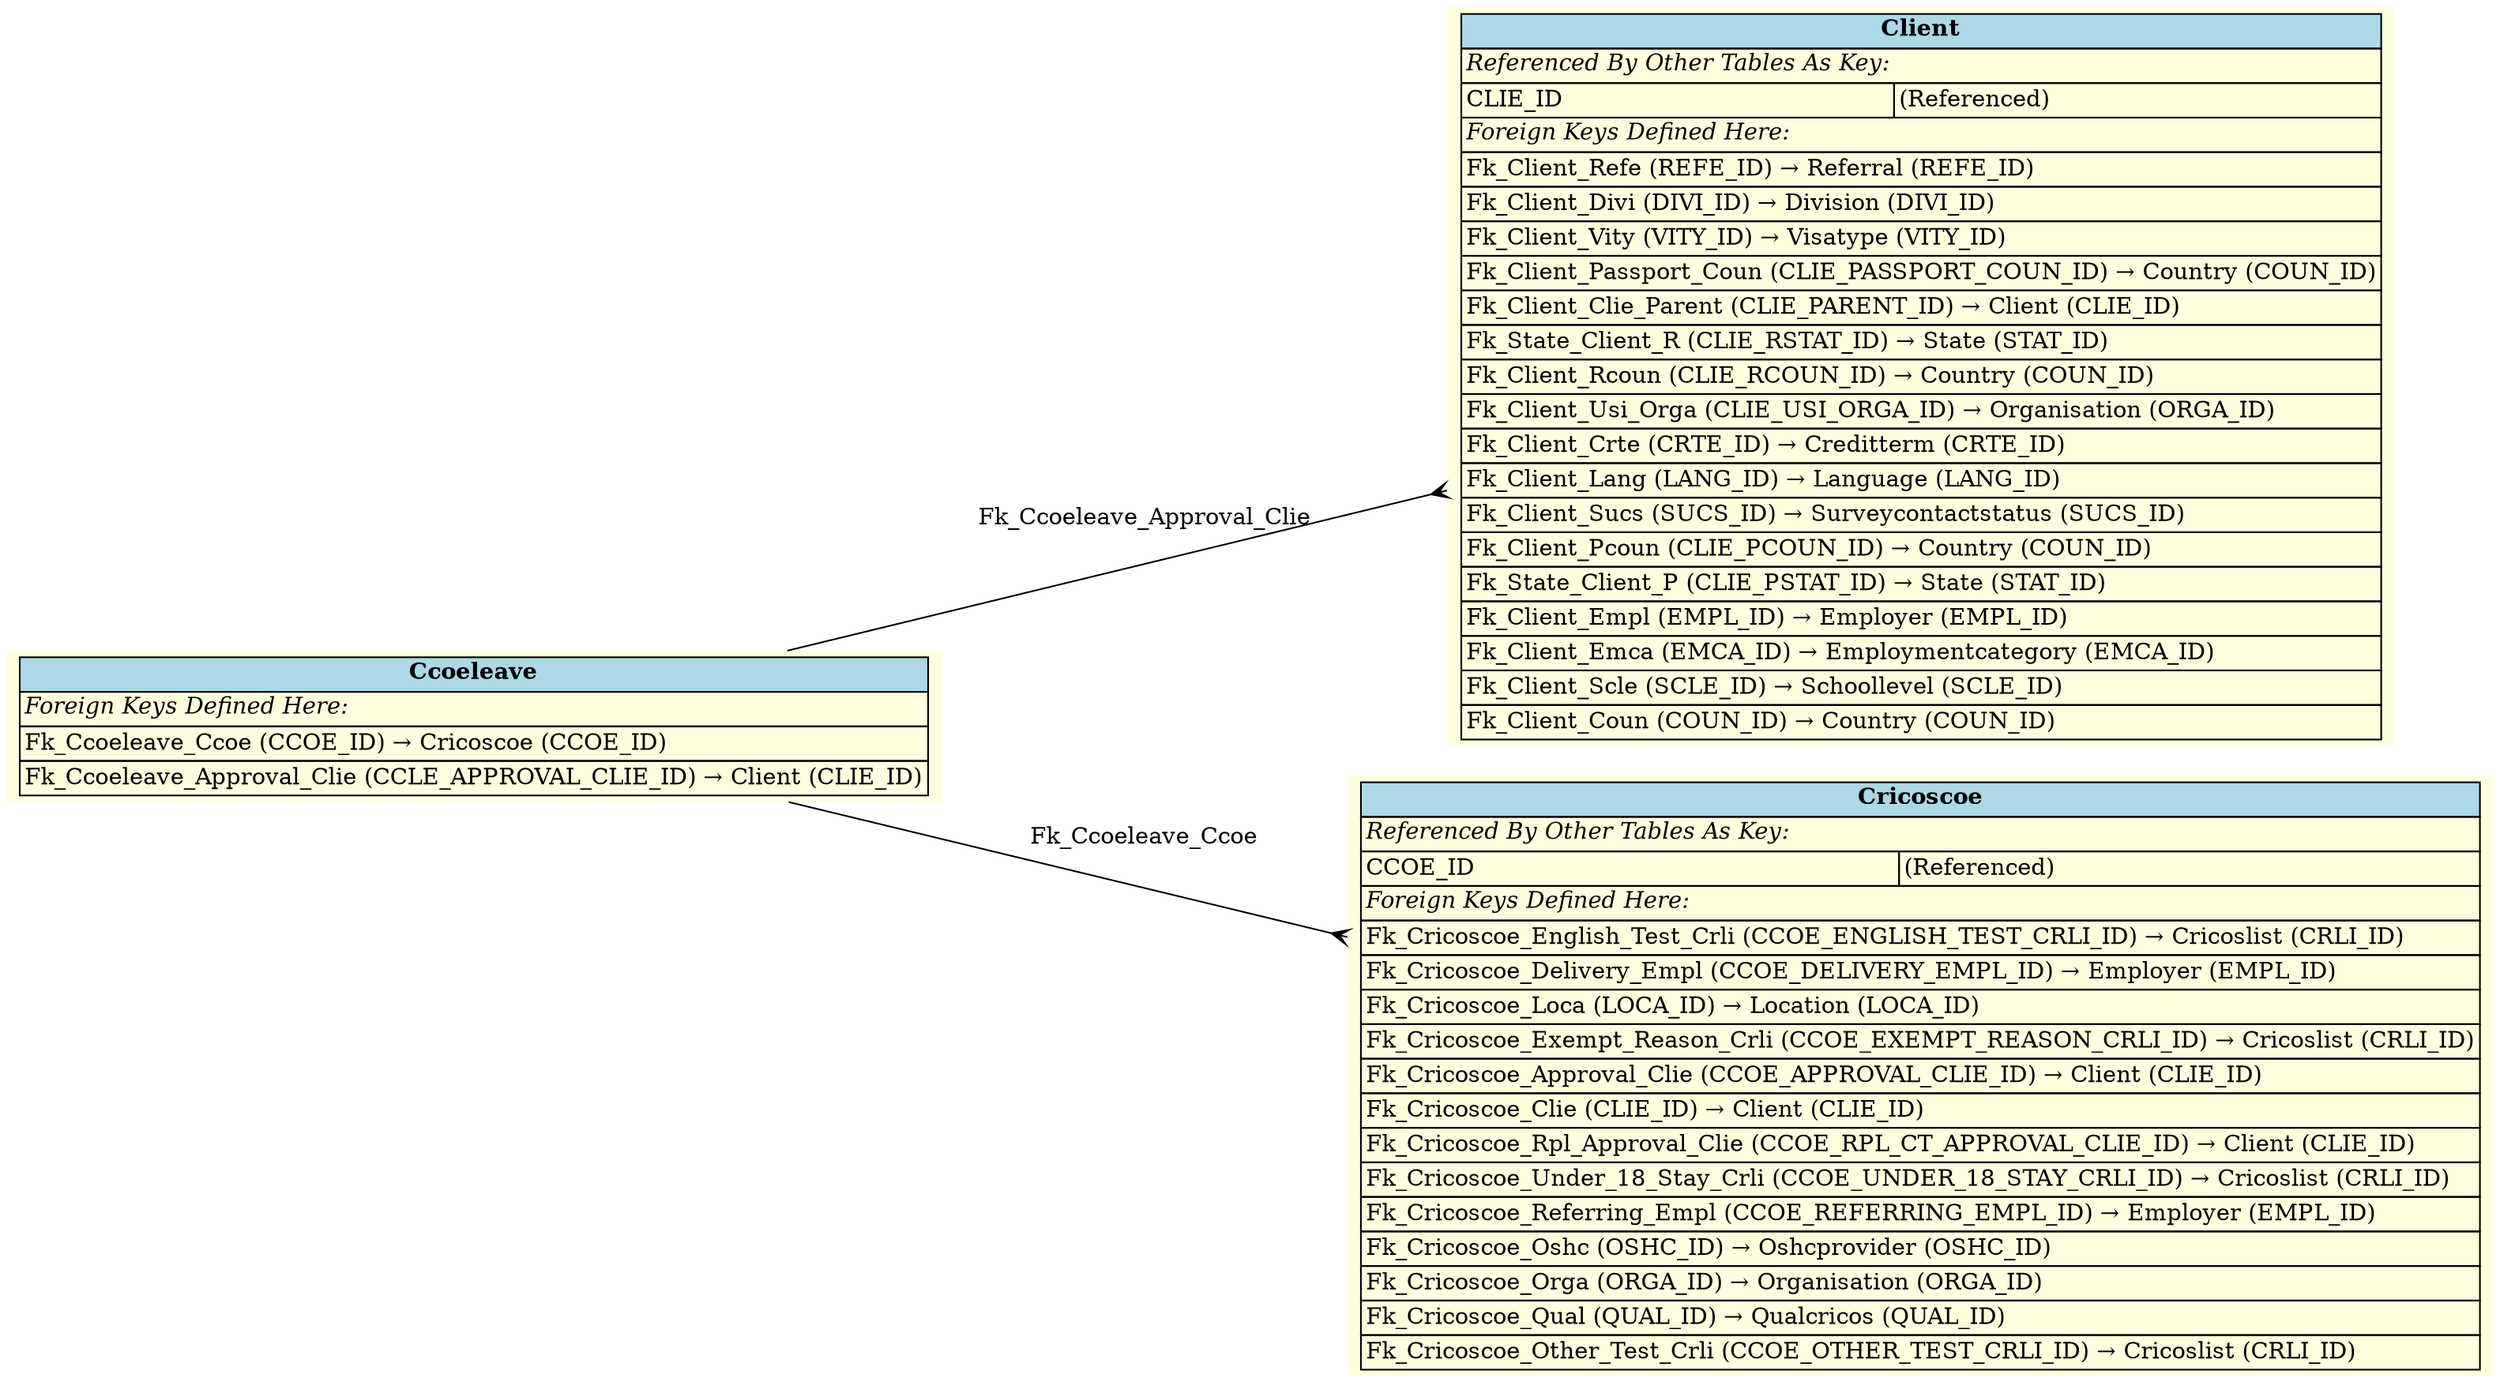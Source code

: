 digraph ERD {
  rankdir=LR;
  node [shape=plaintext, style=filled, fillcolor=lightyellow];
  edge [arrowhead=crow, arrowtail=none, dir=both, labelfontsize=10];

  "Ccoeleave" [
    label=<
    <TABLE BORDER="0" CELLBORDER="1" CELLSPACING="0" BGCOLOR="lightyellow">
      <TR><TD COLSPAN="2" BGCOLOR="lightblue"><B>Ccoeleave</B></TD></TR>
      <TR><TD COLSPAN="2" ALIGN="LEFT"><I>Foreign Keys Defined Here:</I></TD></TR>
      <TR><TD ALIGN="LEFT" COLSPAN="2">Fk_Ccoeleave_Ccoe (CCOE_ID) &rarr; Cricoscoe (CCOE_ID)</TD></TR>
      <TR><TD ALIGN="LEFT" COLSPAN="2">Fk_Ccoeleave_Approval_Clie (CCLE_APPROVAL_CLIE_ID) &rarr; Client (CLIE_ID)</TD></TR>
    </TABLE>
    >
  ];

  "Client" [
    label=<
    <TABLE BORDER="0" CELLBORDER="1" CELLSPACING="0" BGCOLOR="lightyellow">
      <TR><TD COLSPAN="2" BGCOLOR="lightblue"><B>Client</B></TD></TR>
      <TR><TD COLSPAN="2" ALIGN="LEFT"><I>Referenced By Other Tables As Key:</I></TD></TR>
      <TR><TD ALIGN="LEFT">CLIE_ID</TD><TD ALIGN="LEFT">(Referenced)</TD></TR>
      <TR><TD COLSPAN="2" ALIGN="LEFT"><I>Foreign Keys Defined Here:</I></TD></TR>
      <TR><TD ALIGN="LEFT" COLSPAN="2">Fk_Client_Refe (REFE_ID) &rarr; Referral (REFE_ID)</TD></TR>
      <TR><TD ALIGN="LEFT" COLSPAN="2">Fk_Client_Divi (DIVI_ID) &rarr; Division (DIVI_ID)</TD></TR>
      <TR><TD ALIGN="LEFT" COLSPAN="2">Fk_Client_Vity (VITY_ID) &rarr; Visatype (VITY_ID)</TD></TR>
      <TR><TD ALIGN="LEFT" COLSPAN="2">Fk_Client_Passport_Coun (CLIE_PASSPORT_COUN_ID) &rarr; Country (COUN_ID)</TD></TR>
      <TR><TD ALIGN="LEFT" COLSPAN="2">Fk_Client_Clie_Parent (CLIE_PARENT_ID) &rarr; Client (CLIE_ID)</TD></TR>
      <TR><TD ALIGN="LEFT" COLSPAN="2">Fk_State_Client_R (CLIE_RSTAT_ID) &rarr; State (STAT_ID)</TD></TR>
      <TR><TD ALIGN="LEFT" COLSPAN="2">Fk_Client_Rcoun (CLIE_RCOUN_ID) &rarr; Country (COUN_ID)</TD></TR>
      <TR><TD ALIGN="LEFT" COLSPAN="2">Fk_Client_Usi_Orga (CLIE_USI_ORGA_ID) &rarr; Organisation (ORGA_ID)</TD></TR>
      <TR><TD ALIGN="LEFT" COLSPAN="2">Fk_Client_Crte (CRTE_ID) &rarr; Creditterm (CRTE_ID)</TD></TR>
      <TR><TD ALIGN="LEFT" COLSPAN="2">Fk_Client_Lang (LANG_ID) &rarr; Language (LANG_ID)</TD></TR>
      <TR><TD ALIGN="LEFT" COLSPAN="2">Fk_Client_Sucs (SUCS_ID) &rarr; Surveycontactstatus (SUCS_ID)</TD></TR>
      <TR><TD ALIGN="LEFT" COLSPAN="2">Fk_Client_Pcoun (CLIE_PCOUN_ID) &rarr; Country (COUN_ID)</TD></TR>
      <TR><TD ALIGN="LEFT" COLSPAN="2">Fk_State_Client_P (CLIE_PSTAT_ID) &rarr; State (STAT_ID)</TD></TR>
      <TR><TD ALIGN="LEFT" COLSPAN="2">Fk_Client_Empl (EMPL_ID) &rarr; Employer (EMPL_ID)</TD></TR>
      <TR><TD ALIGN="LEFT" COLSPAN="2">Fk_Client_Emca (EMCA_ID) &rarr; Employmentcategory (EMCA_ID)</TD></TR>
      <TR><TD ALIGN="LEFT" COLSPAN="2">Fk_Client_Scle (SCLE_ID) &rarr; Schoollevel (SCLE_ID)</TD></TR>
      <TR><TD ALIGN="LEFT" COLSPAN="2">Fk_Client_Coun (COUN_ID) &rarr; Country (COUN_ID)</TD></TR>
    </TABLE>
    >
  ];

  "Cricoscoe" [
    label=<
    <TABLE BORDER="0" CELLBORDER="1" CELLSPACING="0" BGCOLOR="lightyellow">
      <TR><TD COLSPAN="2" BGCOLOR="lightblue"><B>Cricoscoe</B></TD></TR>
      <TR><TD COLSPAN="2" ALIGN="LEFT"><I>Referenced By Other Tables As Key:</I></TD></TR>
      <TR><TD ALIGN="LEFT">CCOE_ID</TD><TD ALIGN="LEFT">(Referenced)</TD></TR>
      <TR><TD COLSPAN="2" ALIGN="LEFT"><I>Foreign Keys Defined Here:</I></TD></TR>
      <TR><TD ALIGN="LEFT" COLSPAN="2">Fk_Cricoscoe_English_Test_Crli (CCOE_ENGLISH_TEST_CRLI_ID) &rarr; Cricoslist (CRLI_ID)</TD></TR>
      <TR><TD ALIGN="LEFT" COLSPAN="2">Fk_Cricoscoe_Delivery_Empl (CCOE_DELIVERY_EMPL_ID) &rarr; Employer (EMPL_ID)</TD></TR>
      <TR><TD ALIGN="LEFT" COLSPAN="2">Fk_Cricoscoe_Loca (LOCA_ID) &rarr; Location (LOCA_ID)</TD></TR>
      <TR><TD ALIGN="LEFT" COLSPAN="2">Fk_Cricoscoe_Exempt_Reason_Crli (CCOE_EXEMPT_REASON_CRLI_ID) &rarr; Cricoslist (CRLI_ID)</TD></TR>
      <TR><TD ALIGN="LEFT" COLSPAN="2">Fk_Cricoscoe_Approval_Clie (CCOE_APPROVAL_CLIE_ID) &rarr; Client (CLIE_ID)</TD></TR>
      <TR><TD ALIGN="LEFT" COLSPAN="2">Fk_Cricoscoe_Clie (CLIE_ID) &rarr; Client (CLIE_ID)</TD></TR>
      <TR><TD ALIGN="LEFT" COLSPAN="2">Fk_Cricoscoe_Rpl_Approval_Clie (CCOE_RPL_CT_APPROVAL_CLIE_ID) &rarr; Client (CLIE_ID)</TD></TR>
      <TR><TD ALIGN="LEFT" COLSPAN="2">Fk_Cricoscoe_Under_18_Stay_Crli (CCOE_UNDER_18_STAY_CRLI_ID) &rarr; Cricoslist (CRLI_ID)</TD></TR>
      <TR><TD ALIGN="LEFT" COLSPAN="2">Fk_Cricoscoe_Referring_Empl (CCOE_REFERRING_EMPL_ID) &rarr; Employer (EMPL_ID)</TD></TR>
      <TR><TD ALIGN="LEFT" COLSPAN="2">Fk_Cricoscoe_Oshc (OSHC_ID) &rarr; Oshcprovider (OSHC_ID)</TD></TR>
      <TR><TD ALIGN="LEFT" COLSPAN="2">Fk_Cricoscoe_Orga (ORGA_ID) &rarr; Organisation (ORGA_ID)</TD></TR>
      <TR><TD ALIGN="LEFT" COLSPAN="2">Fk_Cricoscoe_Qual (QUAL_ID) &rarr; Qualcricos (QUAL_ID)</TD></TR>
      <TR><TD ALIGN="LEFT" COLSPAN="2">Fk_Cricoscoe_Other_Test_Crli (CCOE_OTHER_TEST_CRLI_ID) &rarr; Cricoslist (CRLI_ID)</TD></TR>
    </TABLE>
    >
  ];

  "Ccoeleave" -> "Client" [label=" Fk_Ccoeleave_Approval_Clie "];
  "Ccoeleave" -> "Cricoscoe" [label=" Fk_Ccoeleave_Ccoe "];
}
